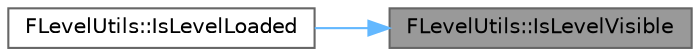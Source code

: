 digraph "FLevelUtils::IsLevelVisible"
{
 // INTERACTIVE_SVG=YES
 // LATEX_PDF_SIZE
  bgcolor="transparent";
  edge [fontname=Helvetica,fontsize=10,labelfontname=Helvetica,labelfontsize=10];
  node [fontname=Helvetica,fontsize=10,shape=box,height=0.2,width=0.4];
  rankdir="RL";
  Node1 [id="Node000001",label="FLevelUtils::IsLevelVisible",height=0.2,width=0.4,color="gray40", fillcolor="grey60", style="filled", fontcolor="black",tooltip="Returns true if the specified level is visible in the editor, false otherwise."];
  Node1 -> Node2 [id="edge1_Node000001_Node000002",dir="back",color="steelblue1",style="solid",tooltip=" "];
  Node2 [id="Node000002",label="FLevelUtils::IsLevelLoaded",height=0.2,width=0.4,color="grey40", fillcolor="white", style="filled",URL="$df/dfc/classFLevelUtils.html#ad5b35fe2c30fc61d203db87cc4055866",tooltip="Returns true if the level is currently loaded in the editor, false otherwise."];
}
